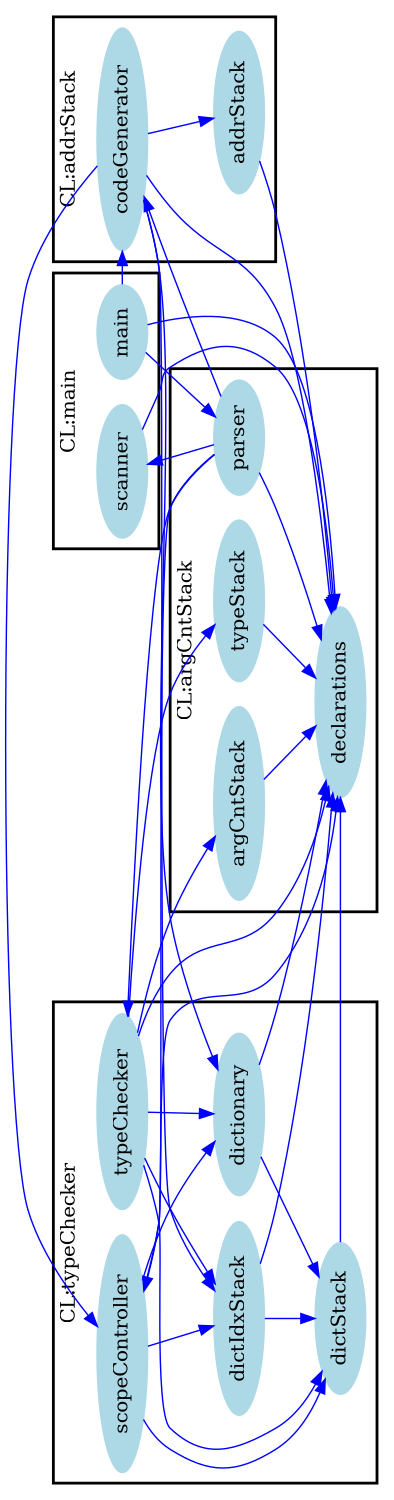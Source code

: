 digraph G {
size = "10,10";
rotate = 90;
subgraph cluster0 {
label = "CL:addrStack";
color = black;
style = bold;
"addrStack"[label="addrStack",shape=ellipse,color=lightblue,fontcolor=black,style=filled];
"codeGenerator"[label="codeGenerator",shape=ellipse,color=lightblue,fontcolor=black,style=filled];
}
subgraph cluster1 {
label = "CL:main";
color = black;
style = bold;
"main"[label="main",shape=ellipse,color=lightblue,fontcolor=black,style=filled];
"scanner"[label="scanner",shape=ellipse,color=lightblue,fontcolor=black,style=filled];
}
subgraph cluster2 {
label = "CL:argCntStack";
color = black;
style = bold;
"argCntStack"[label="argCntStack",shape=ellipse,color=lightblue,fontcolor=black,style=filled];
"parser"[label="parser",shape=ellipse,color=lightblue,fontcolor=black,style=filled];
"declarations"[label="declarations",shape=ellipse,color=lightblue,fontcolor=black,style=filled];
"typeStack"[label="typeStack",shape=ellipse,color=lightblue,fontcolor=black,style=filled];
}
subgraph cluster3 {
label = "CL:typeChecker";
color = black;
style = bold;
"typeChecker"[label="typeChecker",shape=ellipse,color=lightblue,fontcolor=black,style=filled];
"dictionary"[label="dictionary",shape=ellipse,color=lightblue,fontcolor=black,style=filled];
"scopeController"[label="scopeController",shape=ellipse,color=lightblue,fontcolor=black,style=filled];
"dictIdxStack"[label="dictIdxStack",shape=ellipse,color=lightblue,fontcolor=black,style=filled];
"dictStack"[label="dictStack",shape=ellipse,color=lightblue,fontcolor=black,style=filled];
}
"main" -> "declarations"[color=blue,font=6];
"main" -> "parser"[color=blue,font=6];
"main" -> "codeGenerator"[color=blue,font=6];
"parser" -> "declarations"[color=blue,font=6];
"parser" -> "scanner"[color=blue,font=6];
"parser" -> "scopeController"[color=blue,font=6];
"parser" -> "typeChecker"[color=blue,font=6];
"parser" -> "codeGenerator"[color=blue,font=6];
"codeGenerator" -> "declarations"[color=blue,font=6];
"codeGenerator" -> "dictionary"[color=blue,font=6];
"codeGenerator" -> "dictIdxStack"[color=blue,font=6];
"codeGenerator" -> "scopeController"[color=blue,font=6];
"codeGenerator" -> "addrStack"[color=blue,font=6];
"scanner" -> "declarations"[color=blue,font=6];
"scopeController" -> "declarations"[color=blue,font=6];
"scopeController" -> "dictionary"[color=blue,font=6];
"scopeController" -> "dictIdxStack"[color=blue,font=6];
"scopeController" -> "dictStack"[color=blue,font=6];
"typeChecker" -> "declarations"[color=blue,font=6];
"typeChecker" -> "dictStack"[color=blue,font=6];
"typeChecker" -> "dictionary"[color=blue,font=6];
"typeChecker" -> "dictIdxStack"[color=blue,font=6];
"typeChecker" -> "typeStack"[color=blue,font=6];
"typeChecker" -> "argCntStack"[color=blue,font=6];
"dictionary" -> "declarations"[color=blue,font=6];
"dictionary" -> "dictStack"[color=blue,font=6];
"dictIdxStack" -> "declarations"[color=blue,font=6];
"dictIdxStack" -> "dictStack"[color=blue,font=6];
"addrStack" -> "declarations"[color=blue,font=6];
"dictStack" -> "declarations"[color=blue,font=6];
"typeStack" -> "declarations"[color=blue,font=6];
"argCntStack" -> "declarations"[color=blue,font=6];
}
